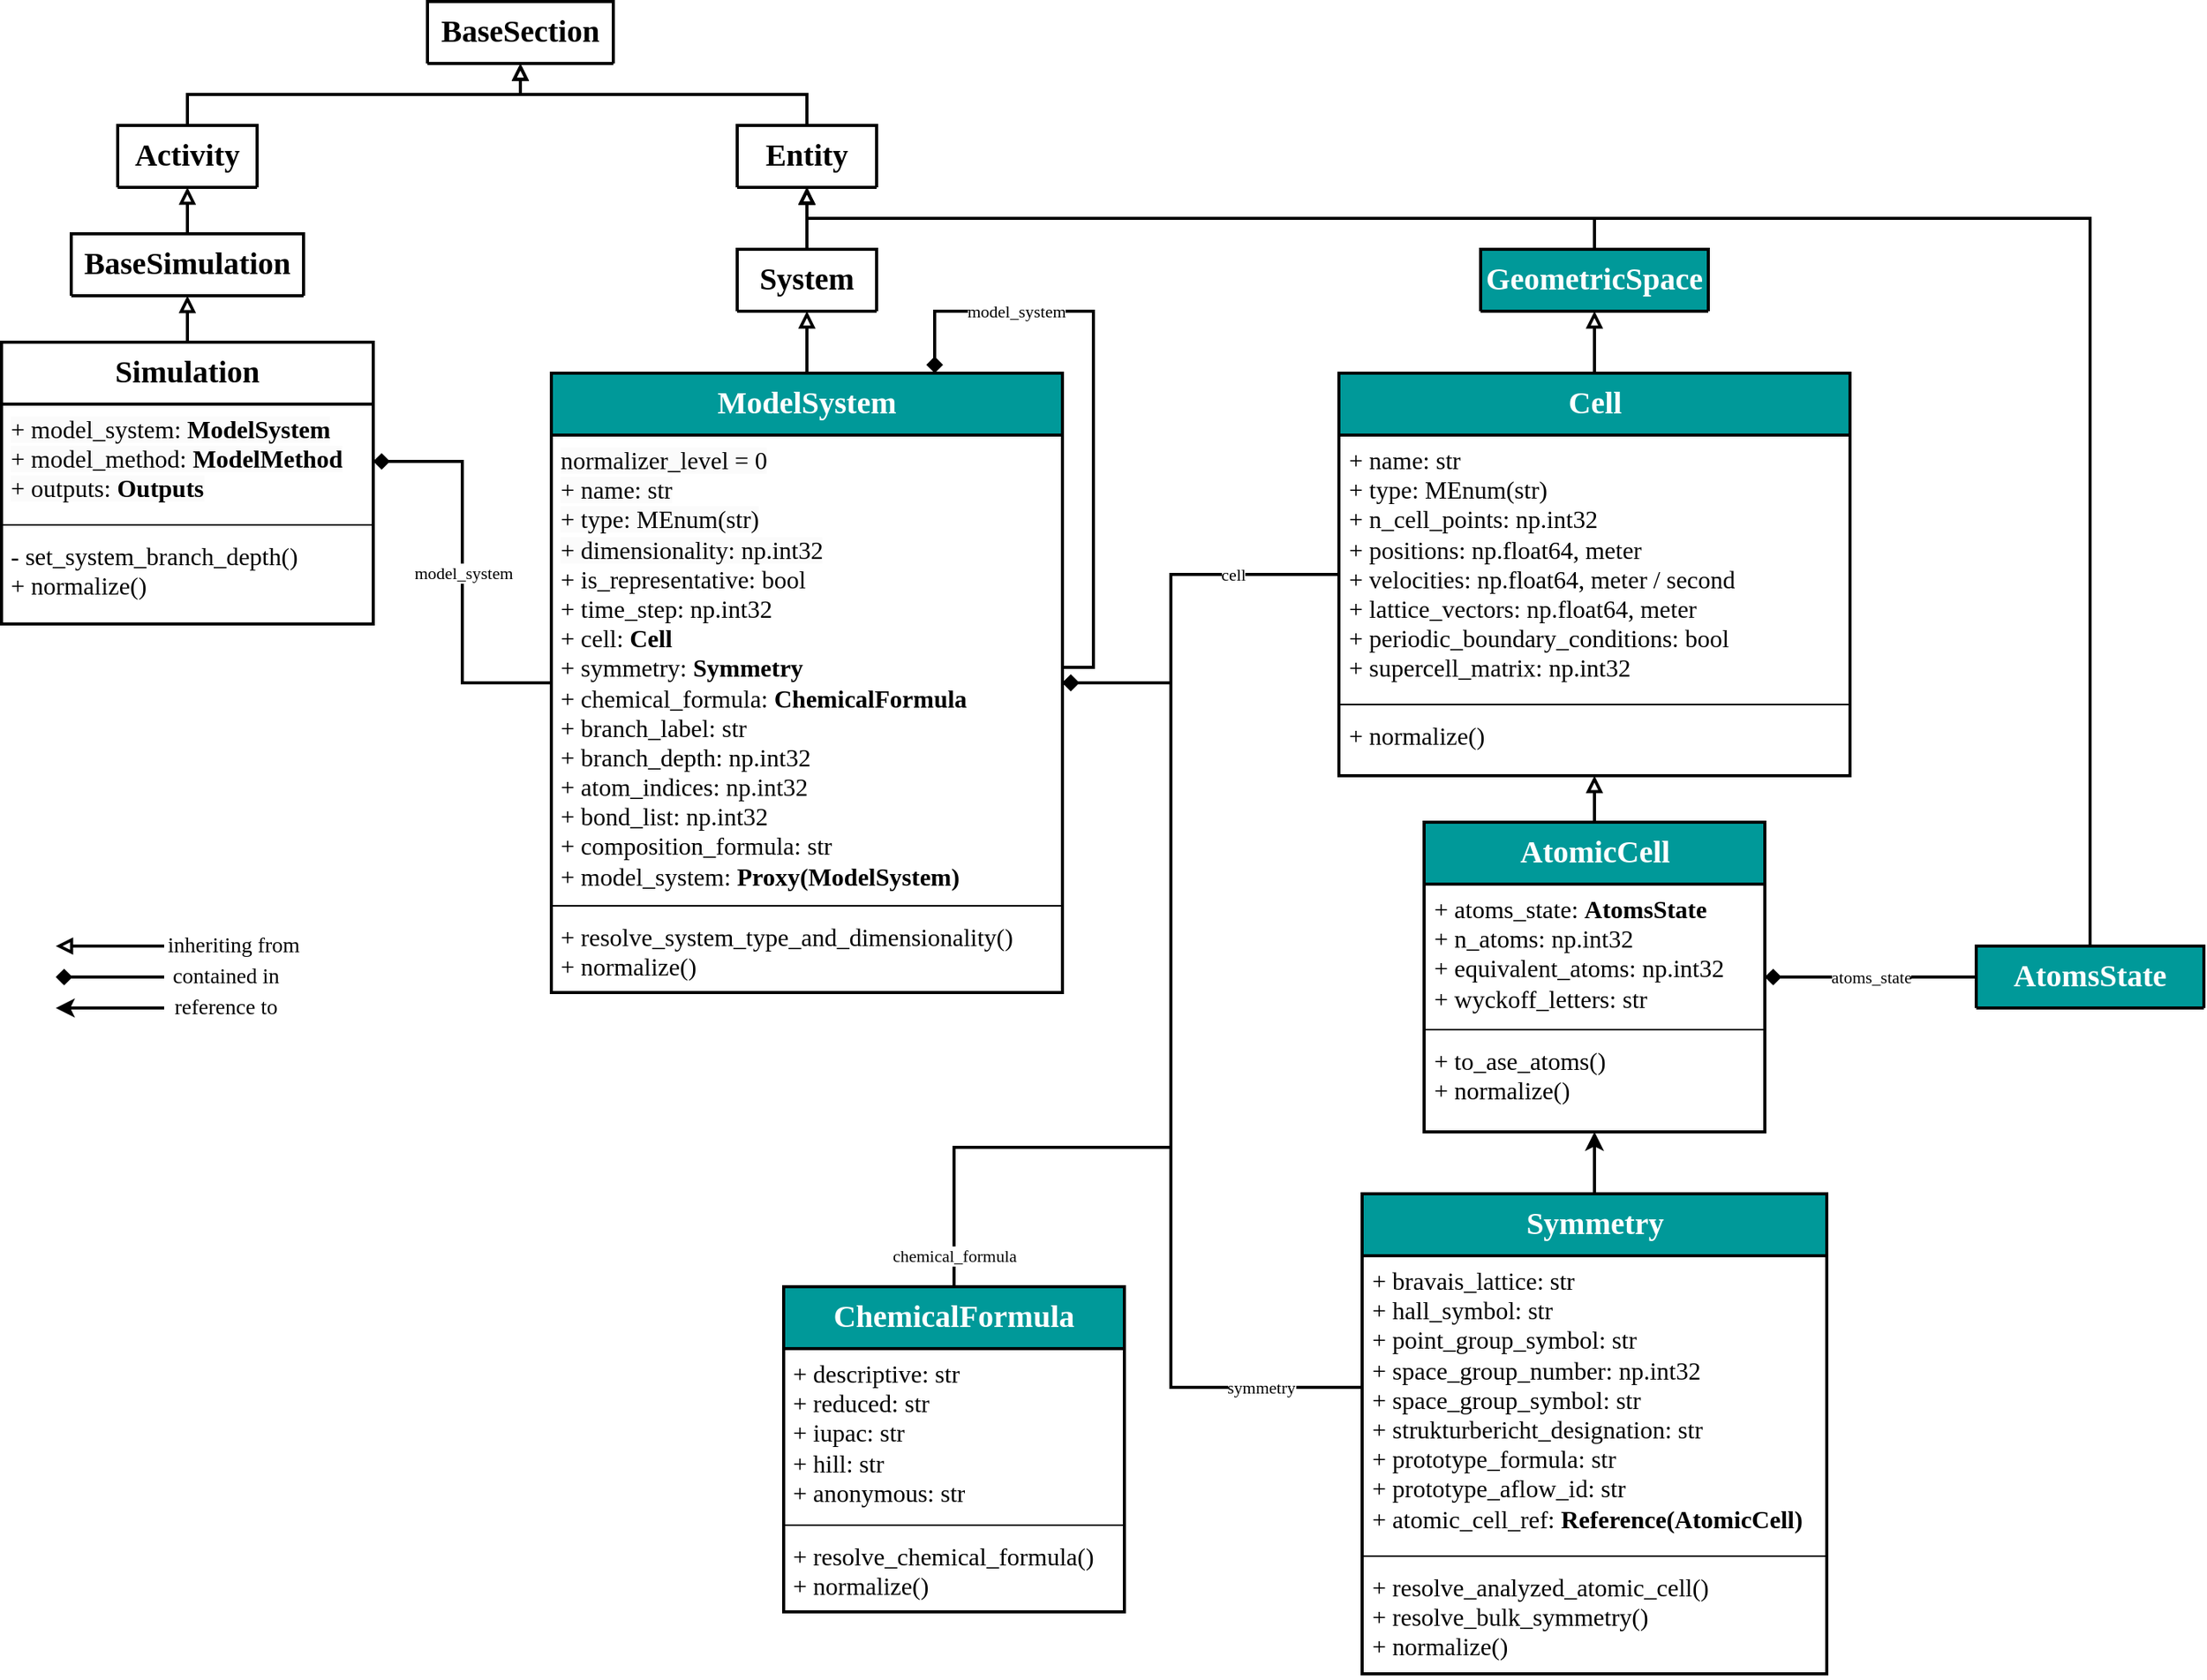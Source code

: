 <mxfile version="24.4.13" type="device">
  <diagram name="Page-1" id="y-7d6MHpmnTL7HZYriRI">
    <mxGraphModel dx="1434" dy="1944" grid="1" gridSize="10" guides="1" tooltips="1" connect="1" arrows="1" fold="1" page="1" pageScale="1" pageWidth="850" pageHeight="1100" math="0" shadow="0">
      <root>
        <mxCell id="0" />
        <mxCell id="1" parent="0" />
        <mxCell id="Eo4oD8oEYdF83mtFnDHt-18" style="edgeStyle=orthogonalEdgeStyle;rounded=0;orthogonalLoop=1;jettySize=auto;html=1;exitX=0.5;exitY=0;exitDx=0;exitDy=0;endArrow=block;endFill=0;fontFamily=Titillium Web;strokeWidth=2;" parent="1" source="Eo4oD8oEYdF83mtFnDHt-19" target="Eo4oD8oEYdF83mtFnDHt-24" edge="1">
          <mxGeometry relative="1" as="geometry" />
        </mxCell>
        <mxCell id="Eo4oD8oEYdF83mtFnDHt-19" value="&lt;font style=&quot;font-size: 20px;&quot;&gt;Activity&lt;/font&gt;" style="swimlane;fontStyle=1;align=center;verticalAlign=top;childLayout=stackLayout;horizontal=1;startSize=40;horizontalStack=0;resizeParent=1;resizeParentMax=0;resizeLast=0;collapsible=1;marginBottom=0;whiteSpace=wrap;html=1;fontFamily=Titillium Web;strokeWidth=2;" parent="1" vertex="1" collapsed="1">
          <mxGeometry x="80" y="80" width="90" height="40" as="geometry">
            <mxRectangle x="340" y="40" width="170" height="176" as="alternateBounds" />
          </mxGeometry>
        </mxCell>
        <mxCell id="Eo4oD8oEYdF83mtFnDHt-20" value="&lt;div style=&quot;font-size: 16px;&quot;&gt;&lt;font style=&quot;font-size: 16px;&quot;&gt;+ datetime: Datetime&lt;/font&gt;&lt;/div&gt;&lt;div style=&quot;font-size: 16px;&quot;&gt;&lt;font style=&quot;font-size: 16px;&quot;&gt;+ method: str&lt;/font&gt;&lt;/div&gt;&lt;div style=&quot;font-size: 16px;&quot;&gt;&lt;font style=&quot;font-size: 16px;&quot;&gt;+ location: str&lt;/font&gt;&lt;/div&gt;&lt;div style=&quot;font-size: 16px;&quot;&gt;&lt;font style=&quot;font-size: 16px;&quot;&gt;+ steps: &lt;b style=&quot;&quot;&gt;ActivityStep&lt;/b&gt;&lt;/font&gt;&lt;br&gt;&lt;/div&gt;" style="text;strokeColor=none;fillColor=none;align=left;verticalAlign=top;spacingLeft=4;spacingRight=4;overflow=hidden;rotatable=0;points=[[0,0.5],[1,0.5]];portConstraint=eastwest;whiteSpace=wrap;html=1;fontFamily=Titillium Web;" parent="Eo4oD8oEYdF83mtFnDHt-19" vertex="1">
          <mxGeometry y="40" width="170" height="94" as="geometry" />
        </mxCell>
        <mxCell id="Eo4oD8oEYdF83mtFnDHt-21" value="" style="line;strokeWidth=2;fillColor=none;align=left;verticalAlign=middle;spacingTop=-1;spacingLeft=3;spacingRight=3;rotatable=0;labelPosition=right;points=[];portConstraint=eastwest;strokeColor=inherit;fontFamily=Titillium Web;" parent="Eo4oD8oEYdF83mtFnDHt-19" vertex="1">
          <mxGeometry y="134" width="170" height="8" as="geometry" />
        </mxCell>
        <mxCell id="Eo4oD8oEYdF83mtFnDHt-22" value="&lt;font style=&quot;font-size: 16px;&quot;&gt;+ normalize()&lt;/font&gt;" style="text;strokeColor=none;fillColor=none;align=left;verticalAlign=top;spacingLeft=4;spacingRight=4;overflow=hidden;rotatable=0;points=[[0,0.5],[1,0.5]];portConstraint=eastwest;whiteSpace=wrap;html=1;fontFamily=Titillium Web;" parent="Eo4oD8oEYdF83mtFnDHt-19" vertex="1">
          <mxGeometry y="142" width="170" height="34" as="geometry" />
        </mxCell>
        <mxCell id="Eo4oD8oEYdF83mtFnDHt-23" style="edgeStyle=orthogonalEdgeStyle;rounded=0;orthogonalLoop=1;jettySize=auto;html=1;entryX=0.5;entryY=1;entryDx=0;entryDy=0;endArrow=block;endFill=0;fontFamily=Titillium Web;exitX=0.5;exitY=0;exitDx=0;exitDy=0;strokeWidth=2;" parent="1" source="Eo4oD8oEYdF83mtFnDHt-28" target="Eo4oD8oEYdF83mtFnDHt-19" edge="1">
          <mxGeometry relative="1" as="geometry">
            <mxPoint x="185" y="350" as="sourcePoint" />
          </mxGeometry>
        </mxCell>
        <mxCell id="Eo4oD8oEYdF83mtFnDHt-24" value="&lt;font style=&quot;font-size: 20px;&quot;&gt;BaseSection&lt;/font&gt;" style="swimlane;fontStyle=1;align=center;verticalAlign=top;childLayout=stackLayout;horizontal=1;startSize=40;horizontalStack=0;resizeParent=1;resizeParentMax=0;resizeLast=0;collapsible=1;marginBottom=0;whiteSpace=wrap;html=1;fontFamily=Titillium Web;strokeWidth=2;" parent="1" vertex="1" collapsed="1">
          <mxGeometry x="280" width="120" height="40" as="geometry">
            <mxRectangle x="160" width="160" height="176" as="alternateBounds" />
          </mxGeometry>
        </mxCell>
        <mxCell id="Eo4oD8oEYdF83mtFnDHt-25" value="&lt;div style=&quot;font-size: 16px;&quot;&gt;&lt;font style=&quot;font-size: 16px;&quot;&gt;+ name: str&lt;/font&gt;&lt;/div&gt;&lt;div style=&quot;font-size: 16px;&quot;&gt;&lt;font style=&quot;font-size: 16px;&quot;&gt;+ datetime: Datetime&lt;/font&gt;&lt;/div&gt;&lt;div style=&quot;font-size: 16px;&quot;&gt;&lt;font style=&quot;font-size: 16px;&quot;&gt;+ lab_id: str&lt;/font&gt;&lt;/div&gt;&lt;div style=&quot;font-size: 16px;&quot;&gt;&lt;font style=&quot;font-size: 16px;&quot;&gt;+ description: str&lt;/font&gt;&lt;br&gt;&lt;/div&gt;" style="text;strokeColor=none;fillColor=none;align=left;verticalAlign=top;spacingLeft=4;spacingRight=4;overflow=hidden;rotatable=0;points=[[0,0.5],[1,0.5]];portConstraint=eastwest;whiteSpace=wrap;html=1;fontFamily=Titillium Web;" parent="Eo4oD8oEYdF83mtFnDHt-24" vertex="1">
          <mxGeometry y="40" width="160" height="94" as="geometry" />
        </mxCell>
        <mxCell id="Eo4oD8oEYdF83mtFnDHt-26" value="" style="line;strokeWidth=2;fillColor=none;align=left;verticalAlign=middle;spacingTop=-1;spacingLeft=3;spacingRight=3;rotatable=0;labelPosition=right;points=[];portConstraint=eastwest;strokeColor=inherit;fontFamily=Titillium Web;" parent="Eo4oD8oEYdF83mtFnDHt-24" vertex="1">
          <mxGeometry y="134" width="160" height="8" as="geometry" />
        </mxCell>
        <mxCell id="Eo4oD8oEYdF83mtFnDHt-27" value="&lt;font style=&quot;font-size: 16px;&quot;&gt;+ normalize()&lt;/font&gt;" style="text;strokeColor=none;fillColor=none;align=left;verticalAlign=top;spacingLeft=4;spacingRight=4;overflow=hidden;rotatable=0;points=[[0,0.5],[1,0.5]];portConstraint=eastwest;whiteSpace=wrap;html=1;fontFamily=Titillium Web;" parent="Eo4oD8oEYdF83mtFnDHt-24" vertex="1">
          <mxGeometry y="142" width="160" height="34" as="geometry" />
        </mxCell>
        <mxCell id="Eo4oD8oEYdF83mtFnDHt-28" value="&lt;font style=&quot;font-size: 20px;&quot;&gt;BaseSimulation&lt;/font&gt;" style="swimlane;fontStyle=1;align=center;verticalAlign=top;childLayout=stackLayout;horizontal=1;startSize=40;horizontalStack=0;resizeParent=1;resizeParentMax=0;resizeLast=0;collapsible=1;marginBottom=0;whiteSpace=wrap;html=1;fontFamily=Titillium Web;strokeWidth=2;" parent="1" vertex="1" collapsed="1">
          <mxGeometry x="50" y="150" width="150" height="40" as="geometry">
            <mxRectangle x="40" y="160" width="200" height="206" as="alternateBounds" />
          </mxGeometry>
        </mxCell>
        <mxCell id="Eo4oD8oEYdF83mtFnDHt-29" value="&lt;div style=&quot;font-size: 16px;&quot;&gt;&lt;font style=&quot;font-size: 16px;&quot;&gt;+ datetime_end: Datetime&lt;/font&gt;&lt;/div&gt;&lt;div style=&quot;font-size: 16px;&quot;&gt;&lt;font style=&quot;font-size: 16px;&quot;&gt;+ cpu1_start: np.float64, s&lt;/font&gt;&lt;/div&gt;&lt;div style=&quot;font-size: 16px;&quot;&gt;&lt;font style=&quot;font-size: 16px;&quot;&gt;+ cpu1_end: np.float64, s&lt;/font&gt;&lt;/div&gt;&lt;div style=&quot;font-size: 16px;&quot;&gt;&lt;font style=&quot;font-size: 16px;&quot;&gt;+ wall_start: np.float64, s&lt;/font&gt;&lt;/div&gt;&lt;div style=&quot;font-size: 16px;&quot;&gt;&lt;font style=&quot;font-size: 16px;&quot;&gt;+ wall_end: np.float64, s&lt;/font&gt;&lt;/div&gt;&lt;div style=&quot;font-size: 16px;&quot;&gt;&lt;font style=&quot;font-size: 16px;&quot;&gt;+ program: &lt;b style=&quot;&quot;&gt;Program&lt;/b&gt;&lt;/font&gt;&lt;br&gt;&lt;/div&gt;" style="text;strokeColor=none;fillColor=none;align=left;verticalAlign=top;spacingLeft=4;spacingRight=4;overflow=hidden;rotatable=0;points=[[0,0.5],[1,0.5]];portConstraint=eastwest;whiteSpace=wrap;html=1;fontFamily=Titillium Web;" parent="Eo4oD8oEYdF83mtFnDHt-28" vertex="1">
          <mxGeometry y="40" width="200" height="124" as="geometry" />
        </mxCell>
        <mxCell id="Eo4oD8oEYdF83mtFnDHt-30" value="" style="line;strokeWidth=2;fillColor=none;align=left;verticalAlign=middle;spacingTop=-1;spacingLeft=3;spacingRight=3;rotatable=0;labelPosition=right;points=[];portConstraint=eastwest;strokeColor=inherit;fontFamily=Titillium Web;" parent="Eo4oD8oEYdF83mtFnDHt-28" vertex="1">
          <mxGeometry y="164" width="200" height="8" as="geometry" />
        </mxCell>
        <mxCell id="Eo4oD8oEYdF83mtFnDHt-31" value="&lt;font style=&quot;font-size: 16px;&quot;&gt;+ normalize()&lt;/font&gt;" style="text;strokeColor=none;fillColor=none;align=left;verticalAlign=top;spacingLeft=4;spacingRight=4;overflow=hidden;rotatable=0;points=[[0,0.5],[1,0.5]];portConstraint=eastwest;whiteSpace=wrap;html=1;fontFamily=Titillium Web;" parent="Eo4oD8oEYdF83mtFnDHt-28" vertex="1">
          <mxGeometry y="172" width="200" height="34" as="geometry" />
        </mxCell>
        <mxCell id="Eo4oD8oEYdF83mtFnDHt-34" value="" style="endArrow=none;html=1;rounded=0;strokeWidth=2;endFill=0;startArrow=block;startFill=0;" parent="1" edge="1">
          <mxGeometry width="50" height="50" relative="1" as="geometry">
            <mxPoint x="40" y="610" as="sourcePoint" />
            <mxPoint x="110" y="610" as="targetPoint" />
          </mxGeometry>
        </mxCell>
        <mxCell id="Eo4oD8oEYdF83mtFnDHt-35" value="&lt;font style=&quot;font-size: 14px;&quot; face=&quot;Titillium Web&quot;&gt;inheriting from&lt;/font&gt;" style="text;html=1;align=center;verticalAlign=middle;whiteSpace=wrap;rounded=0;" parent="1" vertex="1">
          <mxGeometry x="110" y="600" width="90" height="20" as="geometry" />
        </mxCell>
        <mxCell id="Eo4oD8oEYdF83mtFnDHt-36" value="" style="endArrow=none;html=1;rounded=0;strokeWidth=2;endFill=0;startArrow=diamond;startFill=1;" parent="1" edge="1">
          <mxGeometry width="50" height="50" relative="1" as="geometry">
            <mxPoint x="40" y="630" as="sourcePoint" />
            <mxPoint x="110" y="630" as="targetPoint" />
          </mxGeometry>
        </mxCell>
        <mxCell id="Eo4oD8oEYdF83mtFnDHt-37" value="&lt;font style=&quot;font-size: 14px;&quot; face=&quot;Titillium Web&quot;&gt;contained in&lt;/font&gt;" style="text;html=1;align=center;verticalAlign=middle;whiteSpace=wrap;rounded=0;" parent="1" vertex="1">
          <mxGeometry x="110" y="620" width="80" height="20" as="geometry" />
        </mxCell>
        <mxCell id="O3gvgiHZ3PhE2__OoeL2-5" style="edgeStyle=orthogonalEdgeStyle;rounded=0;orthogonalLoop=1;jettySize=auto;html=1;strokeWidth=2;endArrow=block;endFill=0;" parent="1" source="O3gvgiHZ3PhE2__OoeL2-1" target="Eo4oD8oEYdF83mtFnDHt-28" edge="1">
          <mxGeometry relative="1" as="geometry" />
        </mxCell>
        <mxCell id="O3gvgiHZ3PhE2__OoeL2-1" value="&lt;font color=&quot;#000000&quot; style=&quot;font-size: 20px;&quot;&gt;Simulation&lt;/font&gt;" style="swimlane;fontStyle=1;align=center;verticalAlign=top;childLayout=stackLayout;horizontal=1;startSize=40;horizontalStack=0;resizeParent=1;resizeParentMax=0;resizeLast=0;collapsible=1;marginBottom=0;whiteSpace=wrap;html=1;fillColor=none;fontColor=#ffffff;fontFamily=Titillium Web;strokeWidth=2;" parent="1" vertex="1">
          <mxGeometry x="5" y="220" width="240" height="182" as="geometry">
            <mxRectangle x="65" y="291" width="120" height="40" as="alternateBounds" />
          </mxGeometry>
        </mxCell>
        <mxCell id="O3gvgiHZ3PhE2__OoeL2-2" value="&lt;font style=&quot;font-size: 16px;&quot;&gt;&lt;span style=&quot;color: rgb(0, 0, 0); font-family: &amp;quot;Titillium Web&amp;quot;; font-style: normal; font-variant-ligatures: normal; font-variant-caps: normal; font-weight: 400; letter-spacing: normal; orphans: 2; text-align: left; text-indent: 0px; text-transform: none; widows: 2; word-spacing: 0px; -webkit-text-stroke-width: 0px; background-color: rgb(251, 251, 251); text-decoration-thickness: initial; text-decoration-style: initial; text-decoration-color: initial; float: none; display: inline !important;&quot;&gt;+ model_system:&amp;nbsp;&lt;/span&gt;&lt;span style=&quot;border-color: var(--border-color); color: rgb(0, 0, 0); font-family: &amp;quot;Titillium Web&amp;quot;; font-style: normal; font-variant-ligatures: normal; font-variant-caps: normal; letter-spacing: normal; orphans: 2; text-align: left; text-indent: 0px; text-transform: none; widows: 2; word-spacing: 0px; -webkit-text-stroke-width: 0px; background-color: rgb(251, 251, 251); text-decoration-thickness: initial; text-decoration-style: initial; text-decoration-color: initial;&quot;&gt;&lt;b&gt;ModelSystem&lt;/b&gt;&lt;br&gt;+ model_method:&lt;/span&gt;&lt;/font&gt;&lt;span style=&quot;border-color: var(--border-color); color: rgb(0, 0, 0); font-family: &amp;quot;Titillium Web&amp;quot;; font-style: normal; font-variant-ligatures: normal; font-variant-caps: normal; letter-spacing: normal; orphans: 2; text-align: left; text-indent: 0px; text-transform: none; widows: 2; word-spacing: 0px; -webkit-text-stroke-width: 0px; background-color: rgb(251, 251, 251); text-decoration-thickness: initial; text-decoration-style: initial; text-decoration-color: initial; font-size: 16px;&quot;&gt;&lt;font style=&quot;font-size: 16px;&quot;&gt;&lt;b style=&quot;&quot;&gt;&amp;nbsp;&lt;/b&gt;&lt;span style=&quot;border-color: var(--border-color);&quot;&gt;&lt;b&gt;ModelMethod&lt;/b&gt;&lt;br&gt;+ outputs:&lt;/span&gt;&lt;/font&gt;&lt;b style=&quot;font-weight: bold; border-color: var(--border-color);&quot;&gt;&lt;font style=&quot;font-size: 16px;&quot;&gt;&amp;nbsp;&lt;/font&gt;&lt;b style=&quot;border-color: var(--border-color);&quot;&gt;&lt;font style=&quot;font-size: 16px;&quot;&gt;Outputs&lt;/font&gt;&lt;br style=&quot;border-color: var(--border-color);&quot;&gt;&lt;/b&gt;&lt;/b&gt;&lt;/span&gt;" style="text;strokeColor=none;fillColor=none;align=left;verticalAlign=top;spacingLeft=4;spacingRight=4;overflow=hidden;rotatable=0;points=[[0,0.5],[1,0.5]];portConstraint=eastwest;whiteSpace=wrap;html=1;fontFamily=Titillium Web;" parent="O3gvgiHZ3PhE2__OoeL2-1" vertex="1">
          <mxGeometry y="40" width="240" height="74" as="geometry" />
        </mxCell>
        <mxCell id="O3gvgiHZ3PhE2__OoeL2-3" value="" style="line;strokeWidth=1;fillColor=none;align=left;verticalAlign=middle;spacingTop=-1;spacingLeft=3;spacingRight=3;rotatable=0;labelPosition=right;points=[];portConstraint=eastwest;strokeColor=inherit;fontFamily=Titillium Web;" parent="O3gvgiHZ3PhE2__OoeL2-1" vertex="1">
          <mxGeometry y="114" width="240" height="8" as="geometry" />
        </mxCell>
        <mxCell id="O3gvgiHZ3PhE2__OoeL2-4" value="&lt;div style=&quot;font-size: 16px;&quot;&gt;&lt;font style=&quot;font-size: 16px;&quot;&gt;- set_system_branch_depth()&lt;br&gt;&lt;/font&gt;&lt;/div&gt;&lt;div style=&quot;font-size: 16px;&quot;&gt;&lt;font style=&quot;font-size: 16px;&quot;&gt;+ normalize()&lt;/font&gt;&lt;/div&gt;" style="text;strokeColor=none;fillColor=none;align=left;verticalAlign=top;spacingLeft=4;spacingRight=4;overflow=hidden;rotatable=0;points=[[0,0.5],[1,0.5]];portConstraint=eastwest;whiteSpace=wrap;html=1;fontFamily=Titillium Web;" parent="O3gvgiHZ3PhE2__OoeL2-1" vertex="1">
          <mxGeometry y="122" width="240" height="60" as="geometry" />
        </mxCell>
        <mxCell id="-xa2I-5CzvBbWXcxgvTn-14" value="&lt;font face=&quot;Titillium Web&quot;&gt;model_system&lt;/font&gt;" style="edgeStyle=orthogonalEdgeStyle;rounded=0;orthogonalLoop=1;jettySize=auto;html=1;endArrow=diamond;endFill=1;strokeWidth=2;exitX=0;exitY=0.5;exitDx=0;exitDy=0;" parent="1" source="-xa2I-5CzvBbWXcxgvTn-5" target="O3gvgiHZ3PhE2__OoeL2-2" edge="1">
          <mxGeometry relative="1" as="geometry" />
        </mxCell>
        <mxCell id="MlhaIe238cpWW0CKiUwh-11" style="edgeStyle=orthogonalEdgeStyle;rounded=0;orthogonalLoop=1;jettySize=auto;html=1;strokeWidth=2;endArrow=block;endFill=0;" edge="1" parent="1" source="-xa2I-5CzvBbWXcxgvTn-5" target="MlhaIe238cpWW0CKiUwh-7">
          <mxGeometry relative="1" as="geometry" />
        </mxCell>
        <mxCell id="-xa2I-5CzvBbWXcxgvTn-5" value="&lt;font style=&quot;font-size: 20px;&quot;&gt;ModelSystem&lt;/font&gt;" style="swimlane;fontStyle=1;align=center;verticalAlign=top;childLayout=stackLayout;horizontal=1;startSize=40;horizontalStack=0;resizeParent=1;resizeParentMax=0;resizeLast=0;collapsible=1;marginBottom=0;whiteSpace=wrap;html=1;fillColor=#009999;fontColor=#ffffff;fontFamily=Titillium Web;strokeWidth=2;" parent="1" vertex="1">
          <mxGeometry x="360" y="240" width="330" height="400" as="geometry">
            <mxRectangle x="360" y="277" width="147" height="40" as="alternateBounds" />
          </mxGeometry>
        </mxCell>
        <mxCell id="MlhaIe238cpWW0CKiUwh-14" value="&lt;font face=&quot;Titillium Web&quot;&gt;model_system&lt;/font&gt;" style="edgeStyle=orthogonalEdgeStyle;rounded=0;orthogonalLoop=1;jettySize=auto;html=1;exitX=1;exitY=0.5;exitDx=0;exitDy=0;entryX=0.75;entryY=0;entryDx=0;entryDy=0;strokeWidth=2;endArrow=diamond;endFill=1;" edge="1" parent="-xa2I-5CzvBbWXcxgvTn-5" source="-xa2I-5CzvBbWXcxgvTn-6" target="-xa2I-5CzvBbWXcxgvTn-5">
          <mxGeometry x="0.529" relative="1" as="geometry">
            <Array as="points">
              <mxPoint x="350" y="190" />
              <mxPoint x="350" y="-40" />
              <mxPoint x="248" y="-40" />
            </Array>
            <mxPoint as="offset" />
          </mxGeometry>
        </mxCell>
        <mxCell id="-xa2I-5CzvBbWXcxgvTn-6" value="&lt;div&gt;&lt;font style=&quot;font-size: 16px;&quot;&gt;&lt;span style=&quot;color: rgb(0, 0, 0); font-family: &amp;quot;Titillium Web&amp;quot;; font-style: normal; font-variant-ligatures: normal; font-variant-caps: normal; font-weight: 400; letter-spacing: normal; orphans: 2; text-align: left; text-indent: 0px; text-transform: none; widows: 2; word-spacing: 0px; -webkit-text-stroke-width: 0px; background-color: rgb(251, 251, 251); text-decoration-thickness: initial; text-decoration-style: initial; text-decoration-color: initial; float: none; display: inline !important;&quot;&gt;normalizer_level = 0&lt;/span&gt;&lt;/font&gt;&lt;/div&gt;&lt;font style=&quot;font-size: 16px;&quot;&gt;&lt;span style=&quot;color: rgb(0, 0, 0); font-family: &amp;quot;Titillium Web&amp;quot;; font-style: normal; font-variant-ligatures: normal; font-variant-caps: normal; font-weight: 400; letter-spacing: normal; orphans: 2; text-align: left; text-indent: 0px; text-transform: none; widows: 2; word-spacing: 0px; -webkit-text-stroke-width: 0px; background-color: rgb(251, 251, 251); text-decoration-thickness: initial; text-decoration-style: initial; text-decoration-color: initial; float: none; display: inline !important;&quot;&gt;+ name: str&lt;/span&gt;&lt;/font&gt;&lt;span style=&quot;border-color: var(--border-color); color: rgb(0, 0, 0); font-family: &amp;quot;Titillium Web&amp;quot;; font-style: normal; font-variant-ligatures: normal; font-variant-caps: normal; letter-spacing: normal; orphans: 2; text-align: left; text-indent: 0px; text-transform: none; widows: 2; word-spacing: 0px; -webkit-text-stroke-width: 0px; background-color: rgb(251, 251, 251); text-decoration-thickness: initial; text-decoration-style: initial; text-decoration-color: initial; font-size: 16px;&quot;&gt;&lt;b style=&quot;font-weight: bold; border-color: var(--border-color);&quot;&gt;&lt;b style=&quot;border-color: var(--border-color);&quot;&gt;&lt;br style=&quot;border-color: var(--border-color);&quot;&gt;&lt;/b&gt;&lt;/b&gt;&lt;/span&gt;&lt;div&gt;&lt;font style=&quot;font-size: 16px;&quot;&gt;&lt;span style=&quot;color: rgb(0, 0, 0); font-family: &amp;quot;Titillium Web&amp;quot;; font-style: normal; font-variant-ligatures: normal; font-variant-caps: normal; font-weight: 400; letter-spacing: normal; orphans: 2; text-align: left; text-indent: 0px; text-transform: none; widows: 2; word-spacing: 0px; -webkit-text-stroke-width: 0px; background-color: rgb(251, 251, 251); text-decoration-thickness: initial; text-decoration-style: initial; text-decoration-color: initial; float: none; display: inline !important;&quot;&gt;+ type: MEnum(str)&lt;/span&gt;&lt;/font&gt;&lt;/div&gt;&lt;div&gt;&lt;font style=&quot;font-size: 16px;&quot;&gt;&lt;span style=&quot;color: rgb(0, 0, 0); font-family: &amp;quot;Titillium Web&amp;quot;; font-style: normal; font-variant-ligatures: normal; font-variant-caps: normal; font-weight: 400; letter-spacing: normal; orphans: 2; text-align: left; text-indent: 0px; text-transform: none; widows: 2; word-spacing: 0px; -webkit-text-stroke-width: 0px; background-color: rgb(251, 251, 251); text-decoration-thickness: initial; text-decoration-style: initial; text-decoration-color: initial; float: none; display: inline !important;&quot;&gt;+ dimensionality: np.int32&lt;/span&gt;&lt;/font&gt;&lt;/div&gt;&lt;div&gt;&lt;span style=&quot;font-size: 16px;&quot;&gt;+ is_representative: bool&lt;/span&gt;&lt;/div&gt;&lt;div&gt;&lt;span style=&quot;font-size: 16px;&quot;&gt;+ time_step: np.int32&lt;/span&gt;&lt;/div&gt;&lt;div&gt;&lt;span style=&quot;font-size: 16px;&quot;&gt;+ cell: &lt;b&gt;Cell&lt;/b&gt;&lt;/span&gt;&lt;/div&gt;&lt;div&gt;&lt;span style=&quot;font-size: 16px;&quot;&gt;+ symmetry: &lt;b&gt;Symmetry&lt;/b&gt;&lt;/span&gt;&lt;/div&gt;&lt;div&gt;&lt;span style=&quot;font-size: 16px;&quot;&gt;+ chemical_formula: &lt;b&gt;ChemicalFormula&lt;/b&gt;&lt;/span&gt;&lt;/div&gt;&lt;div&gt;&lt;span style=&quot;font-size: 16px;&quot;&gt;+ branch_label: str&lt;/span&gt;&lt;/div&gt;&lt;div&gt;&lt;span style=&quot;font-size: 16px;&quot;&gt;+ branch_depth: np.int32&lt;/span&gt;&lt;/div&gt;&lt;div&gt;&lt;span style=&quot;font-size: 16px;&quot;&gt;+ atom_indices: np.int32&lt;/span&gt;&lt;/div&gt;&lt;div&gt;&lt;span style=&quot;font-size: 16px;&quot;&gt;+ bond_list: np.int32&lt;/span&gt;&lt;/div&gt;&lt;div&gt;&lt;span style=&quot;font-size: 16px;&quot;&gt;+ composition_formula: str&lt;/span&gt;&lt;/div&gt;&lt;div&gt;&lt;span style=&quot;font-size: 16px;&quot;&gt;+ model_system: &lt;b&gt;Proxy(ModelSystem)&lt;/b&gt;&lt;/span&gt;&lt;/div&gt;&lt;div&gt;&lt;span style=&quot;color: rgba(0, 0, 0, 0); font-family: monospace; font-size: 0px; text-wrap: nowrap; background-color: initial;&quot;&gt;+ %3CmxGraphModel%3E%3Croot%3E%3CmxCell%20id%3D%220%22%2F%3E%3CmxCell%20id%3D%221%22%20parent%3D%220%22%2F%3E%3CmxCell%20id%3D%222%22%20value%3D%22%26lt%3Bfont%20style%3D%26quot%3Bfont-size%3A%2020px%3B%26quot%3B%26gt%3BEntity%26lt%3B%2Ffont%26gt%3B%22%20style%3D%22swimlane%3BfontStyle%3D1%3Balign%3Dcenter%3BverticalAlign%3Dtop%3BchildLayout%3DstackLayout%3Bhorizontal%3D1%3BstartSize%3D40%3BhorizontalStack%3D0%3BresizeParent%3D1%3BresizeParentMax%3D0%3BresizeLast%3D0%3Bcollapsible%3D1%3BmarginBottom%3D0%3BwhiteSpace%3Dwrap%3Bhtml%3D1%3BfontFamily%3DTitillium%20Web%3BstrokeWidth%3D2%3B%22%20vertex%3D%221%22%20collapsed%3D%221%22%20parent%3D%221%22%3E%3CmxGeometry%20x%3D%22455%22%20y%3D%2280%22%20width%3D%2290%22%20height%3D%2240%22%20as%3D%22geometry%22%3E%3CmxRectangle%20x%3D%22340%22%20y%3D%2240%22%20width%3D%22170%22%20height%3D%22176%22%20as%3D%22alternateBounds%22%2F%3E%3C%2FmxGeometry%3E%3C%2FmxCell%3E%3CmxCell%20id%3D%223%22%20value%3D%22%26lt%3Bdiv%20style%3D%26quot%3Bfont-size%3A%2016px%3B%26quot%3B%26gt%3B%26lt%3Bfont%20style%3D%26quot%3Bfont-size%3A%2016px%3B%26quot%3B%26gt%3B%2B%20datetime%3A%20Datetime%26lt%3B%2Ffont%26gt%3B%26lt%3B%2Fdiv%26gt%3B%26lt%3Bdiv%20style%3D%26quot%3Bfont-size%3A%2016px%3B%26quot%3B%26gt%3B%26lt%3Bfont%20style%3D%26quot%3Bfont-size%3A%2016px%3B%26quot%3B%26gt%3B%2B%20method%3A%20str%26lt%3B%2Ffont%26gt%3B%26lt%3B%2Fdiv%26gt%3B%26lt%3Bdiv%20style%3D%26quot%3Bfont-size%3A%2016px%3B%26quot%3B%26gt%3B%26lt%3Bfont%20style%3D%26quot%3Bfont-size%3A%2016px%3B%26quot%3B%26gt%3B%2B%20location%3A%20str%26lt%3B%2Ffont%26gt%3B%26lt%3B%2Fdiv%26gt%3B%26lt%3Bdiv%20style%3D%26quot%3Bfont-size%3A%2016px%3B%26quot%3B%26gt%3B%26lt%3Bfont%20style%3D%26quot%3Bfont-size%3A%2016px%3B%26quot%3B%26gt%3B%2B%20steps%3A%20%26lt%3Bb%20style%3D%26quot%3B%26quot%3B%26gt%3BActivityStep%26lt%3B%2Fb%26gt%3B%26lt%3B%2Ffont%26gt%3B%26lt%3Bbr%26gt%3B%26lt%3B%2Fdiv%26gt%3B%22%20style%3D%22text%3BstrokeColor%3Dnone%3BfillColor%3Dnone%3Balign%3Dleft%3BverticalAlign%3Dtop%3BspacingLeft%3D4%3BspacingRight%3D4%3Boverflow%3Dhidden%3Brotatable%3D0%3Bpoints%3D%5B%5B0%2C0.5%5D%2C%5B1%2C0.5%5D%5D%3BportConstraint%3Deastwest%3BwhiteSpace%3Dwrap%3Bhtml%3D1%3BfontFamily%3DTitillium%20Web%3B%22%20vertex%3D%221%22%20parent%3D%222%22%3E%3CmxGeometry%20y%3D%2240%22%20width%3D%22170%22%20height%3D%2294%22%20as%3D%22geometry%22%2F%3E%3C%2FmxCell%3E%3CmxCell%20id%3D%224%22%20value%3D%22%22%20style%3D%22line%3BstrokeWidth%3D2%3BfillColor%3Dnone%3Balign%3Dleft%3BverticalAlign%3Dmiddle%3BspacingTop%3D-1%3BspacingLeft%3D3%3BspacingRight%3D3%3Brotatable%3D0%3BlabelPosition%3Dright%3Bpoints%3D%5B%5D%3BportConstraint%3Deastwest%3BstrokeColor%3Dinherit%3BfontFamily%3DTitillium%20Web%3B%22%20vertex%3D%221%22%20parent%3D%222%22%3E%3CmxGeometry%20y%3D%22134%22%20width%3D%22170%22%20height%3D%228%22%20as%3D%22geometry%22%2F%3E%3C%2FmxCell%3E%3CmxCell%20id%3D%225%22%20value%3D%22%26lt%3Bfont%20style%3D%26quot%3Bfont-size%3A%2016px%3B%26quot%3B%26gt%3B%2B%20normalize()%26lt%3B%2Ffont%26gt%3B%22%20style%3D%22text%3BstrokeColor%3Dnone%3BfillColor%3Dnone%3Balign%3Dleft%3BverticalAlign%3Dtop%3BspacingLeft%3D4%3BspacingRight%3D4%3Boverflow%3Dhidden%3Brotatable%3D0%3Bpoints%3D%5B%5B0%2C0.5%5D%2C%5B1%2C0.5%5D%5D%3BportConstraint%3Deastwest%3BwhiteSpace%3Dwrap%3Bhtml%3D1%3BfontFamily%3DTitillium%20Web%3B%22%20vertex%3D%221%22%20parent%3D%222%22%3E%3CmxGeometry%20y%3D%22142%22%20width%3D%22170%22%20height%3D%2234%22%20as%3D%22geometry%22%2F%3E%3C%2FmxCell%3E%3C%2Froot%3E%3C%2FmxGraphModel%3ECe&lt;/span&gt;&lt;/div&gt;" style="text;strokeColor=none;fillColor=none;align=left;verticalAlign=top;spacingLeft=4;spacingRight=4;overflow=hidden;rotatable=0;points=[[0,0.5],[1,0.5]];portConstraint=eastwest;whiteSpace=wrap;html=1;fontFamily=Titillium Web;" parent="-xa2I-5CzvBbWXcxgvTn-5" vertex="1">
          <mxGeometry y="40" width="330" height="300" as="geometry" />
        </mxCell>
        <mxCell id="-xa2I-5CzvBbWXcxgvTn-7" value="" style="line;strokeWidth=1;fillColor=none;align=left;verticalAlign=middle;spacingTop=-1;spacingLeft=3;spacingRight=3;rotatable=0;labelPosition=right;points=[];portConstraint=eastwest;strokeColor=inherit;fontFamily=Titillium Web;" parent="-xa2I-5CzvBbWXcxgvTn-5" vertex="1">
          <mxGeometry y="340" width="330" height="8" as="geometry" />
        </mxCell>
        <mxCell id="-xa2I-5CzvBbWXcxgvTn-8" value="&lt;div style=&quot;font-size: 16px;&quot;&gt;&lt;span style=&quot;background-color: initial;&quot;&gt;+ resolve_system_type_and_dimensionality()&lt;/span&gt;&lt;/div&gt;&lt;div style=&quot;font-size: 16px;&quot;&gt;&lt;span style=&quot;background-color: initial;&quot;&gt;+ normalize()&lt;/span&gt;&lt;br&gt;&lt;/div&gt;" style="text;strokeColor=none;fillColor=none;align=left;verticalAlign=top;spacingLeft=4;spacingRight=4;overflow=hidden;rotatable=0;points=[[0,0.5],[1,0.5]];portConstraint=eastwest;whiteSpace=wrap;html=1;fontFamily=Titillium Web;" parent="-xa2I-5CzvBbWXcxgvTn-5" vertex="1">
          <mxGeometry y="348" width="330" height="52" as="geometry" />
        </mxCell>
        <mxCell id="SJf9l1WOMlyk7xRIwPWy-48" value="" style="endArrow=none;html=1;rounded=0;strokeWidth=2;endFill=0;startArrow=classic;startFill=1;" parent="1" edge="1">
          <mxGeometry width="50" height="50" relative="1" as="geometry">
            <mxPoint x="40" y="650" as="sourcePoint" />
            <mxPoint x="110" y="650" as="targetPoint" />
          </mxGeometry>
        </mxCell>
        <mxCell id="SJf9l1WOMlyk7xRIwPWy-49" value="&lt;font style=&quot;font-size: 14px;&quot; face=&quot;Titillium Web&quot;&gt;reference to&lt;/font&gt;" style="text;html=1;align=center;verticalAlign=middle;whiteSpace=wrap;rounded=0;" parent="1" vertex="1">
          <mxGeometry x="110" y="640" width="80" height="20" as="geometry" />
        </mxCell>
        <mxCell id="MlhaIe238cpWW0CKiUwh-5" style="edgeStyle=orthogonalEdgeStyle;rounded=0;orthogonalLoop=1;jettySize=auto;html=1;strokeWidth=2;endArrow=block;endFill=0;exitX=0.5;exitY=0;exitDx=0;exitDy=0;" edge="1" parent="1" source="MlhaIe238cpWW0CKiUwh-1" target="Eo4oD8oEYdF83mtFnDHt-24">
          <mxGeometry relative="1" as="geometry">
            <Array as="points">
              <mxPoint x="525" y="60" />
              <mxPoint x="340" y="60" />
            </Array>
          </mxGeometry>
        </mxCell>
        <mxCell id="MlhaIe238cpWW0CKiUwh-1" value="&lt;font style=&quot;font-size: 20px;&quot;&gt;Entity&lt;/font&gt;" style="swimlane;fontStyle=1;align=center;verticalAlign=top;childLayout=stackLayout;horizontal=1;startSize=40;horizontalStack=0;resizeParent=1;resizeParentMax=0;resizeLast=0;collapsible=1;marginBottom=0;whiteSpace=wrap;html=1;fontFamily=Titillium Web;strokeWidth=2;" vertex="1" collapsed="1" parent="1">
          <mxGeometry x="480" y="80" width="90" height="40" as="geometry">
            <mxRectangle x="340" y="40" width="170" height="176" as="alternateBounds" />
          </mxGeometry>
        </mxCell>
        <mxCell id="MlhaIe238cpWW0CKiUwh-2" value="&lt;div style=&quot;font-size: 16px;&quot;&gt;&lt;font style=&quot;font-size: 16px;&quot;&gt;+ datetime: Datetime&lt;/font&gt;&lt;/div&gt;&lt;div style=&quot;font-size: 16px;&quot;&gt;&lt;font style=&quot;font-size: 16px;&quot;&gt;+ method: str&lt;/font&gt;&lt;/div&gt;&lt;div style=&quot;font-size: 16px;&quot;&gt;&lt;font style=&quot;font-size: 16px;&quot;&gt;+ location: str&lt;/font&gt;&lt;/div&gt;&lt;div style=&quot;font-size: 16px;&quot;&gt;&lt;font style=&quot;font-size: 16px;&quot;&gt;+ steps: &lt;b style=&quot;&quot;&gt;ActivityStep&lt;/b&gt;&lt;/font&gt;&lt;br&gt;&lt;/div&gt;" style="text;strokeColor=none;fillColor=none;align=left;verticalAlign=top;spacingLeft=4;spacingRight=4;overflow=hidden;rotatable=0;points=[[0,0.5],[1,0.5]];portConstraint=eastwest;whiteSpace=wrap;html=1;fontFamily=Titillium Web;" vertex="1" parent="MlhaIe238cpWW0CKiUwh-1">
          <mxGeometry y="40" width="170" height="94" as="geometry" />
        </mxCell>
        <mxCell id="MlhaIe238cpWW0CKiUwh-3" value="" style="line;strokeWidth=2;fillColor=none;align=left;verticalAlign=middle;spacingTop=-1;spacingLeft=3;spacingRight=3;rotatable=0;labelPosition=right;points=[];portConstraint=eastwest;strokeColor=inherit;fontFamily=Titillium Web;" vertex="1" parent="MlhaIe238cpWW0CKiUwh-1">
          <mxGeometry y="134" width="170" height="8" as="geometry" />
        </mxCell>
        <mxCell id="MlhaIe238cpWW0CKiUwh-4" value="&lt;font style=&quot;font-size: 16px;&quot;&gt;+ normalize()&lt;/font&gt;" style="text;strokeColor=none;fillColor=none;align=left;verticalAlign=top;spacingLeft=4;spacingRight=4;overflow=hidden;rotatable=0;points=[[0,0.5],[1,0.5]];portConstraint=eastwest;whiteSpace=wrap;html=1;fontFamily=Titillium Web;" vertex="1" parent="MlhaIe238cpWW0CKiUwh-1">
          <mxGeometry y="142" width="170" height="34" as="geometry" />
        </mxCell>
        <mxCell id="MlhaIe238cpWW0CKiUwh-12" style="edgeStyle=orthogonalEdgeStyle;rounded=0;orthogonalLoop=1;jettySize=auto;html=1;strokeWidth=2;endArrow=block;endFill=0;" edge="1" parent="1" source="MlhaIe238cpWW0CKiUwh-7" target="MlhaIe238cpWW0CKiUwh-1">
          <mxGeometry relative="1" as="geometry" />
        </mxCell>
        <mxCell id="MlhaIe238cpWW0CKiUwh-7" value="&lt;font style=&quot;font-size: 20px;&quot;&gt;System&lt;/font&gt;" style="swimlane;fontStyle=1;align=center;verticalAlign=top;childLayout=stackLayout;horizontal=1;startSize=40;horizontalStack=0;resizeParent=1;resizeParentMax=0;resizeLast=0;collapsible=1;marginBottom=0;whiteSpace=wrap;html=1;fontFamily=Titillium Web;strokeWidth=2;" vertex="1" collapsed="1" parent="1">
          <mxGeometry x="480" y="160" width="90" height="40" as="geometry">
            <mxRectangle x="340" y="40" width="170" height="176" as="alternateBounds" />
          </mxGeometry>
        </mxCell>
        <mxCell id="MlhaIe238cpWW0CKiUwh-8" value="&lt;div style=&quot;font-size: 16px;&quot;&gt;&lt;font style=&quot;font-size: 16px;&quot;&gt;+ datetime: Datetime&lt;/font&gt;&lt;/div&gt;&lt;div style=&quot;font-size: 16px;&quot;&gt;&lt;font style=&quot;font-size: 16px;&quot;&gt;+ method: str&lt;/font&gt;&lt;/div&gt;&lt;div style=&quot;font-size: 16px;&quot;&gt;&lt;font style=&quot;font-size: 16px;&quot;&gt;+ location: str&lt;/font&gt;&lt;/div&gt;&lt;div style=&quot;font-size: 16px;&quot;&gt;&lt;font style=&quot;font-size: 16px;&quot;&gt;+ steps: &lt;b style=&quot;&quot;&gt;ActivityStep&lt;/b&gt;&lt;/font&gt;&lt;br&gt;&lt;/div&gt;" style="text;strokeColor=none;fillColor=none;align=left;verticalAlign=top;spacingLeft=4;spacingRight=4;overflow=hidden;rotatable=0;points=[[0,0.5],[1,0.5]];portConstraint=eastwest;whiteSpace=wrap;html=1;fontFamily=Titillium Web;" vertex="1" parent="MlhaIe238cpWW0CKiUwh-7">
          <mxGeometry y="40" width="170" height="94" as="geometry" />
        </mxCell>
        <mxCell id="MlhaIe238cpWW0CKiUwh-9" value="" style="line;strokeWidth=2;fillColor=none;align=left;verticalAlign=middle;spacingTop=-1;spacingLeft=3;spacingRight=3;rotatable=0;labelPosition=right;points=[];portConstraint=eastwest;strokeColor=inherit;fontFamily=Titillium Web;" vertex="1" parent="MlhaIe238cpWW0CKiUwh-7">
          <mxGeometry y="134" width="170" height="8" as="geometry" />
        </mxCell>
        <mxCell id="MlhaIe238cpWW0CKiUwh-10" value="&lt;font style=&quot;font-size: 16px;&quot;&gt;+ normalize()&lt;/font&gt;" style="text;strokeColor=none;fillColor=none;align=left;verticalAlign=top;spacingLeft=4;spacingRight=4;overflow=hidden;rotatable=0;points=[[0,0.5],[1,0.5]];portConstraint=eastwest;whiteSpace=wrap;html=1;fontFamily=Titillium Web;" vertex="1" parent="MlhaIe238cpWW0CKiUwh-7">
          <mxGeometry y="142" width="170" height="34" as="geometry" />
        </mxCell>
        <mxCell id="MlhaIe238cpWW0CKiUwh-28" value="&lt;font face=&quot;Titillium Web&quot;&gt;cell&lt;/font&gt;" style="edgeStyle=orthogonalEdgeStyle;rounded=0;orthogonalLoop=1;jettySize=auto;html=1;strokeWidth=2;endArrow=diamond;endFill=1;" edge="1" parent="1" source="MlhaIe238cpWW0CKiUwh-15" target="-xa2I-5CzvBbWXcxgvTn-5">
          <mxGeometry x="-0.444" relative="1" as="geometry">
            <Array as="points">
              <mxPoint x="760" y="370" />
              <mxPoint x="760" y="440" />
            </Array>
            <mxPoint as="offset" />
          </mxGeometry>
        </mxCell>
        <mxCell id="MlhaIe238cpWW0CKiUwh-43" style="edgeStyle=orthogonalEdgeStyle;rounded=0;orthogonalLoop=1;jettySize=auto;html=1;strokeWidth=2;endArrow=block;endFill=0;" edge="1" parent="1" source="MlhaIe238cpWW0CKiUwh-15" target="MlhaIe238cpWW0CKiUwh-31">
          <mxGeometry relative="1" as="geometry" />
        </mxCell>
        <mxCell id="MlhaIe238cpWW0CKiUwh-15" value="&lt;font style=&quot;font-size: 20px;&quot;&gt;Cell&lt;/font&gt;" style="swimlane;fontStyle=1;align=center;verticalAlign=top;childLayout=stackLayout;horizontal=1;startSize=40;horizontalStack=0;resizeParent=1;resizeParentMax=0;resizeLast=0;collapsible=1;marginBottom=0;whiteSpace=wrap;html=1;fillColor=#009999;fontColor=#ffffff;fontFamily=Titillium Web;strokeWidth=2;" vertex="1" parent="1">
          <mxGeometry x="868.5" y="240" width="330" height="260" as="geometry">
            <mxRectangle x="360" y="277" width="147" height="40" as="alternateBounds" />
          </mxGeometry>
        </mxCell>
        <mxCell id="MlhaIe238cpWW0CKiUwh-17" value="&lt;div&gt;&lt;span style=&quot;font-size: 16px;&quot;&gt;+ name: str&lt;/span&gt;&lt;/div&gt;&lt;div&gt;&lt;span style=&quot;font-size: 16px;&quot;&gt;+ type: MEnum(str)&lt;/span&gt;&lt;/div&gt;&lt;div&gt;&lt;span style=&quot;font-size: 16px;&quot;&gt;+ n_cell_points: np.int32&lt;/span&gt;&lt;/div&gt;&lt;div&gt;&lt;span style=&quot;font-size: 16px;&quot;&gt;+ positions: np.float64, meter&lt;/span&gt;&lt;/div&gt;&lt;div&gt;&lt;span style=&quot;font-size: 16px;&quot;&gt;+ velocities: np.float64, meter / second&lt;/span&gt;&lt;/div&gt;&lt;div&gt;&lt;span style=&quot;font-size: 16px;&quot;&gt;+ lattice_vectors: np.float64, meter&lt;/span&gt;&lt;/div&gt;&lt;div&gt;&lt;span style=&quot;font-size: 16px;&quot;&gt;+ periodic_boundary_conditions: bool&lt;/span&gt;&lt;/div&gt;&lt;div&gt;&lt;span style=&quot;font-size: 16px;&quot;&gt;+ supercell_matrix: np.int32&lt;/span&gt;&lt;/div&gt;" style="text;strokeColor=none;fillColor=none;align=left;verticalAlign=top;spacingLeft=4;spacingRight=4;overflow=hidden;rotatable=0;points=[[0,0.5],[1,0.5]];portConstraint=eastwest;whiteSpace=wrap;html=1;fontFamily=Titillium Web;" vertex="1" parent="MlhaIe238cpWW0CKiUwh-15">
          <mxGeometry y="40" width="330" height="170" as="geometry" />
        </mxCell>
        <mxCell id="MlhaIe238cpWW0CKiUwh-18" value="" style="line;strokeWidth=1;fillColor=none;align=left;verticalAlign=middle;spacingTop=-1;spacingLeft=3;spacingRight=3;rotatable=0;labelPosition=right;points=[];portConstraint=eastwest;strokeColor=inherit;fontFamily=Titillium Web;" vertex="1" parent="MlhaIe238cpWW0CKiUwh-15">
          <mxGeometry y="210" width="330" height="8" as="geometry" />
        </mxCell>
        <mxCell id="MlhaIe238cpWW0CKiUwh-19" value="&lt;div style=&quot;font-size: 16px;&quot;&gt;&lt;span style=&quot;background-color: initial;&quot;&gt;+ normalize()&lt;/span&gt;&lt;br&gt;&lt;/div&gt;" style="text;strokeColor=none;fillColor=none;align=left;verticalAlign=top;spacingLeft=4;spacingRight=4;overflow=hidden;rotatable=0;points=[[0,0.5],[1,0.5]];portConstraint=eastwest;whiteSpace=wrap;html=1;fontFamily=Titillium Web;" vertex="1" parent="MlhaIe238cpWW0CKiUwh-15">
          <mxGeometry y="218" width="330" height="42" as="geometry" />
        </mxCell>
        <mxCell id="MlhaIe238cpWW0CKiUwh-29" value="&lt;font face=&quot;Titillium Web&quot;&gt;symmetry&lt;/font&gt;" style="edgeStyle=orthogonalEdgeStyle;rounded=0;orthogonalLoop=1;jettySize=auto;html=1;strokeWidth=2;endArrow=diamond;endFill=1;" edge="1" parent="1" source="MlhaIe238cpWW0CKiUwh-20" target="-xa2I-5CzvBbWXcxgvTn-5">
          <mxGeometry x="-0.798" relative="1" as="geometry">
            <Array as="points">
              <mxPoint x="760" y="895" />
              <mxPoint x="760" y="440" />
            </Array>
            <mxPoint as="offset" />
          </mxGeometry>
        </mxCell>
        <mxCell id="MlhaIe238cpWW0CKiUwh-49" style="edgeStyle=orthogonalEdgeStyle;rounded=0;orthogonalLoop=1;jettySize=auto;html=1;strokeWidth=2;" edge="1" parent="1" source="MlhaIe238cpWW0CKiUwh-20" target="MlhaIe238cpWW0CKiUwh-35">
          <mxGeometry relative="1" as="geometry" />
        </mxCell>
        <mxCell id="MlhaIe238cpWW0CKiUwh-20" value="&lt;font style=&quot;font-size: 20px;&quot;&gt;Symmetry&lt;/font&gt;" style="swimlane;fontStyle=1;align=center;verticalAlign=top;childLayout=stackLayout;horizontal=1;startSize=40;horizontalStack=0;resizeParent=1;resizeParentMax=0;resizeLast=0;collapsible=1;marginBottom=0;whiteSpace=wrap;html=1;fillColor=#009999;fontColor=#ffffff;fontFamily=Titillium Web;strokeWidth=2;" vertex="1" parent="1">
          <mxGeometry x="883.5" y="770" width="300" height="310" as="geometry">
            <mxRectangle x="360" y="277" width="147" height="40" as="alternateBounds" />
          </mxGeometry>
        </mxCell>
        <mxCell id="MlhaIe238cpWW0CKiUwh-21" value="&lt;div&gt;&lt;span style=&quot;font-size: 16px;&quot;&gt;+ bravais_lattice: str&lt;/span&gt;&lt;/div&gt;&lt;div&gt;&lt;span style=&quot;font-size: 16px;&quot;&gt;+ hall_symbol: str&lt;/span&gt;&lt;/div&gt;&lt;div&gt;&lt;span style=&quot;font-size: 16px;&quot;&gt;+ point_group_symbol: str&lt;/span&gt;&lt;/div&gt;&lt;div&gt;&lt;span style=&quot;font-size: 16px;&quot;&gt;+ space_group_number: np.int32&lt;/span&gt;&lt;/div&gt;&lt;div&gt;&lt;span style=&quot;font-size: 16px;&quot;&gt;+ space_group_symbol: str&lt;/span&gt;&lt;/div&gt;&lt;div&gt;&lt;span style=&quot;font-size: 16px;&quot;&gt;+ strukturbericht_designation: str&lt;/span&gt;&lt;/div&gt;&lt;div&gt;&lt;span style=&quot;font-size: 16px;&quot;&gt;+ prototype_formula: str&lt;/span&gt;&lt;/div&gt;&lt;div&gt;&lt;span style=&quot;font-size: 16px;&quot;&gt;+ prototype_aflow_id: str&lt;/span&gt;&lt;/div&gt;&lt;div&gt;&lt;span style=&quot;font-size: 16px;&quot;&gt;+ atomic_cell_ref: &lt;b&gt;Reference(AtomicCell)&lt;/b&gt;&lt;/span&gt;&lt;/div&gt;" style="text;strokeColor=none;fillColor=none;align=left;verticalAlign=top;spacingLeft=4;spacingRight=4;overflow=hidden;rotatable=0;points=[[0,0.5],[1,0.5]];portConstraint=eastwest;whiteSpace=wrap;html=1;fontFamily=Titillium Web;" vertex="1" parent="MlhaIe238cpWW0CKiUwh-20">
          <mxGeometry y="40" width="300" height="190" as="geometry" />
        </mxCell>
        <mxCell id="MlhaIe238cpWW0CKiUwh-22" value="" style="line;strokeWidth=1;fillColor=none;align=left;verticalAlign=middle;spacingTop=-1;spacingLeft=3;spacingRight=3;rotatable=0;labelPosition=right;points=[];portConstraint=eastwest;strokeColor=inherit;fontFamily=Titillium Web;" vertex="1" parent="MlhaIe238cpWW0CKiUwh-20">
          <mxGeometry y="230" width="300" height="8" as="geometry" />
        </mxCell>
        <mxCell id="MlhaIe238cpWW0CKiUwh-23" value="&lt;div style=&quot;font-size: 16px;&quot;&gt;&lt;span style=&quot;background-color: initial;&quot;&gt;+ resolve_analyzed_atomic_cell()&lt;/span&gt;&lt;/div&gt;&lt;div style=&quot;font-size: 16px;&quot;&gt;&lt;span style=&quot;background-color: initial;&quot;&gt;+ resolve_bulk_symmetry()&lt;/span&gt;&lt;/div&gt;&lt;div style=&quot;font-size: 16px;&quot;&gt;&lt;span style=&quot;background-color: initial;&quot;&gt;+ normalize()&lt;/span&gt;&lt;br&gt;&lt;/div&gt;" style="text;strokeColor=none;fillColor=none;align=left;verticalAlign=top;spacingLeft=4;spacingRight=4;overflow=hidden;rotatable=0;points=[[0,0.5],[1,0.5]];portConstraint=eastwest;whiteSpace=wrap;html=1;fontFamily=Titillium Web;" vertex="1" parent="MlhaIe238cpWW0CKiUwh-20">
          <mxGeometry y="238" width="300" height="72" as="geometry" />
        </mxCell>
        <mxCell id="MlhaIe238cpWW0CKiUwh-30" value="&lt;font face=&quot;Titillium Web&quot;&gt;chemical_formula&lt;/font&gt;" style="edgeStyle=orthogonalEdgeStyle;rounded=0;orthogonalLoop=1;jettySize=auto;html=1;endArrow=diamond;endFill=1;strokeWidth=2;" edge="1" parent="1" source="MlhaIe238cpWW0CKiUwh-24" target="-xa2I-5CzvBbWXcxgvTn-5">
          <mxGeometry x="-0.932" relative="1" as="geometry">
            <Array as="points">
              <mxPoint x="620" y="740" />
              <mxPoint x="760" y="740" />
              <mxPoint x="760" y="440" />
            </Array>
            <mxPoint as="offset" />
          </mxGeometry>
        </mxCell>
        <mxCell id="MlhaIe238cpWW0CKiUwh-24" value="&lt;font style=&quot;font-size: 20px;&quot;&gt;ChemicalFormula&lt;/font&gt;" style="swimlane;fontStyle=1;align=center;verticalAlign=top;childLayout=stackLayout;horizontal=1;startSize=40;horizontalStack=0;resizeParent=1;resizeParentMax=0;resizeLast=0;collapsible=1;marginBottom=0;whiteSpace=wrap;html=1;fillColor=#009999;fontColor=#ffffff;fontFamily=Titillium Web;strokeWidth=2;" vertex="1" parent="1">
          <mxGeometry x="510" y="830" width="220" height="210" as="geometry">
            <mxRectangle x="360" y="277" width="147" height="40" as="alternateBounds" />
          </mxGeometry>
        </mxCell>
        <mxCell id="MlhaIe238cpWW0CKiUwh-25" value="&lt;div&gt;&lt;span style=&quot;font-size: 16px;&quot;&gt;+ descriptive: str&lt;/span&gt;&lt;/div&gt;&lt;div&gt;&lt;span style=&quot;font-size: 16px;&quot;&gt;+ reduced: str&lt;/span&gt;&lt;/div&gt;&lt;div&gt;&lt;span style=&quot;font-size: 16px;&quot;&gt;+ iupac: str&lt;/span&gt;&lt;/div&gt;&lt;div&gt;&lt;span style=&quot;font-size: 16px;&quot;&gt;+ hill: str&lt;/span&gt;&lt;/div&gt;&lt;div&gt;&lt;span style=&quot;font-size: 16px;&quot;&gt;+ anonymous: str&lt;/span&gt;&lt;/div&gt;" style="text;strokeColor=none;fillColor=none;align=left;verticalAlign=top;spacingLeft=4;spacingRight=4;overflow=hidden;rotatable=0;points=[[0,0.5],[1,0.5]];portConstraint=eastwest;whiteSpace=wrap;html=1;fontFamily=Titillium Web;" vertex="1" parent="MlhaIe238cpWW0CKiUwh-24">
          <mxGeometry y="40" width="220" height="110" as="geometry" />
        </mxCell>
        <mxCell id="MlhaIe238cpWW0CKiUwh-26" value="" style="line;strokeWidth=1;fillColor=none;align=left;verticalAlign=middle;spacingTop=-1;spacingLeft=3;spacingRight=3;rotatable=0;labelPosition=right;points=[];portConstraint=eastwest;strokeColor=inherit;fontFamily=Titillium Web;" vertex="1" parent="MlhaIe238cpWW0CKiUwh-24">
          <mxGeometry y="150" width="220" height="8" as="geometry" />
        </mxCell>
        <mxCell id="MlhaIe238cpWW0CKiUwh-27" value="&lt;div style=&quot;font-size: 16px;&quot;&gt;&lt;span style=&quot;background-color: initial;&quot;&gt;+ resolve_chemical_formula()&lt;/span&gt;&lt;/div&gt;&lt;div style=&quot;font-size: 16px;&quot;&gt;&lt;span style=&quot;background-color: initial;&quot;&gt;+ normalize()&lt;/span&gt;&lt;br&gt;&lt;/div&gt;" style="text;strokeColor=none;fillColor=none;align=left;verticalAlign=top;spacingLeft=4;spacingRight=4;overflow=hidden;rotatable=0;points=[[0,0.5],[1,0.5]];portConstraint=eastwest;whiteSpace=wrap;html=1;fontFamily=Titillium Web;" vertex="1" parent="MlhaIe238cpWW0CKiUwh-24">
          <mxGeometry y="158" width="220" height="52" as="geometry" />
        </mxCell>
        <mxCell id="MlhaIe238cpWW0CKiUwh-45" style="edgeStyle=orthogonalEdgeStyle;rounded=0;orthogonalLoop=1;jettySize=auto;html=1;strokeWidth=2;endArrow=block;endFill=0;" edge="1" parent="1" source="MlhaIe238cpWW0CKiUwh-31" target="MlhaIe238cpWW0CKiUwh-1">
          <mxGeometry relative="1" as="geometry">
            <Array as="points">
              <mxPoint x="1034" y="140" />
              <mxPoint x="525" y="140" />
            </Array>
          </mxGeometry>
        </mxCell>
        <mxCell id="MlhaIe238cpWW0CKiUwh-31" value="&lt;font style=&quot;font-size: 20px;&quot;&gt;GeometricSpace&lt;/font&gt;" style="swimlane;fontStyle=1;align=center;verticalAlign=top;childLayout=stackLayout;horizontal=1;startSize=40;horizontalStack=0;resizeParent=1;resizeParentMax=0;resizeLast=0;collapsible=1;marginBottom=0;whiteSpace=wrap;html=1;fillColor=#009999;fontColor=#ffffff;fontFamily=Titillium Web;strokeWidth=2;" vertex="1" collapsed="1" parent="1">
          <mxGeometry x="960" y="160" width="147" height="40" as="geometry">
            <mxRectangle x="885" y="-130" width="300" height="380" as="alternateBounds" />
          </mxGeometry>
        </mxCell>
        <mxCell id="MlhaIe238cpWW0CKiUwh-32" value="&lt;span style=&quot;font-size: 16px;&quot;&gt;+ length_vector_a: np.float64, meter&lt;/span&gt;&lt;br&gt;&lt;div&gt;&lt;span style=&quot;font-size: 16px;&quot;&gt;+ length_vector_b: np.float64, meter&lt;/span&gt;&lt;span style=&quot;font-size: 16px;&quot;&gt;&lt;br&gt;&lt;/span&gt;&lt;/div&gt;&lt;div&gt;&lt;span style=&quot;font-size: 16px;&quot;&gt;+ length_vector_c: np.float64, meter&lt;/span&gt;&lt;span style=&quot;font-size: 16px;&quot;&gt;&lt;br&gt;&lt;/span&gt;&lt;/div&gt;&lt;div&gt;&lt;span style=&quot;font-size: 16px;&quot;&gt;+ angle_vectors_b_c: np.float64, radian&lt;/span&gt;&lt;span style=&quot;font-size: 16px;&quot;&gt;&lt;br&gt;&lt;/span&gt;&lt;/div&gt;&lt;div&gt;&lt;span style=&quot;font-size: 16px;&quot;&gt;+ angle_vectors_a_c: np.float64, radian&lt;/span&gt;&lt;span style=&quot;font-size: 16px;&quot;&gt;&lt;br&gt;&lt;/span&gt;&lt;/div&gt;&lt;div&gt;&lt;span style=&quot;font-size: 16px;&quot;&gt;+ angle_vectors_a_b: np.float64, radian&lt;/span&gt;&lt;span style=&quot;font-size: 16px;&quot;&gt;&lt;br&gt;&lt;/span&gt;&lt;/div&gt;&lt;div&gt;&lt;span style=&quot;font-size: 16px;&quot;&gt;+ volume: np.float64, meter**3&lt;/span&gt;&lt;/div&gt;&lt;div&gt;&lt;span style=&quot;font-size: 16px;&quot;&gt;+ surface_area: np.float64, meter**2&lt;/span&gt;&lt;/div&gt;&lt;div&gt;&lt;span style=&quot;font-size: 16px;&quot;&gt;+ areaL: np.float64, meter**2&lt;/span&gt;&lt;/div&gt;&lt;div&gt;&lt;span style=&quot;font-size: 16px;&quot;&gt;+ length: np.float64, meter&lt;/span&gt;&lt;/div&gt;&lt;div&gt;&lt;span style=&quot;font-size: 16px;&quot;&gt;+ coordinates_system: MEnum(str)&lt;/span&gt;&lt;/div&gt;&lt;div&gt;&lt;span style=&quot;font-size: 16px;&quot;&gt;+ origin_shift: np.float64&lt;/span&gt;&lt;/div&gt;&lt;div&gt;&lt;span style=&quot;font-size: 16px;&quot;&gt;+ transformation_matrix: np.float64&lt;/span&gt;&lt;/div&gt;" style="text;strokeColor=none;fillColor=none;align=left;verticalAlign=top;spacingLeft=4;spacingRight=4;overflow=hidden;rotatable=0;points=[[0,0.5],[1,0.5]];portConstraint=eastwest;whiteSpace=wrap;html=1;fontFamily=Titillium Web;" vertex="1" parent="MlhaIe238cpWW0CKiUwh-31">
          <mxGeometry y="40" width="300" height="270" as="geometry" />
        </mxCell>
        <mxCell id="MlhaIe238cpWW0CKiUwh-33" value="" style="line;strokeWidth=1;fillColor=none;align=left;verticalAlign=middle;spacingTop=-1;spacingLeft=3;spacingRight=3;rotatable=0;labelPosition=right;points=[];portConstraint=eastwest;strokeColor=inherit;fontFamily=Titillium Web;" vertex="1" parent="MlhaIe238cpWW0CKiUwh-31">
          <mxGeometry y="310" width="300" height="8" as="geometry" />
        </mxCell>
        <mxCell id="MlhaIe238cpWW0CKiUwh-34" value="&lt;div style=&quot;font-size: 16px;&quot;&gt;&lt;span style=&quot;background-color: initial;&quot;&gt;+ get_geometric_space_for_atomic_cell()&lt;/span&gt;&lt;/div&gt;&lt;div style=&quot;font-size: 16px;&quot;&gt;&lt;span style=&quot;background-color: initial;&quot;&gt;+ normalize()&lt;/span&gt;&lt;br&gt;&lt;/div&gt;" style="text;strokeColor=none;fillColor=none;align=left;verticalAlign=top;spacingLeft=4;spacingRight=4;overflow=hidden;rotatable=0;points=[[0,0.5],[1,0.5]];portConstraint=eastwest;whiteSpace=wrap;html=1;fontFamily=Titillium Web;" vertex="1" parent="MlhaIe238cpWW0CKiUwh-31">
          <mxGeometry y="318" width="300" height="62" as="geometry" />
        </mxCell>
        <mxCell id="MlhaIe238cpWW0CKiUwh-46" style="edgeStyle=orthogonalEdgeStyle;rounded=0;orthogonalLoop=1;jettySize=auto;html=1;strokeWidth=2;endArrow=block;endFill=0;" edge="1" parent="1" source="MlhaIe238cpWW0CKiUwh-35" target="MlhaIe238cpWW0CKiUwh-15">
          <mxGeometry relative="1" as="geometry" />
        </mxCell>
        <mxCell id="MlhaIe238cpWW0CKiUwh-35" value="&lt;font style=&quot;font-size: 20px;&quot;&gt;AtomicCell&lt;/font&gt;" style="swimlane;fontStyle=1;align=center;verticalAlign=top;childLayout=stackLayout;horizontal=1;startSize=40;horizontalStack=0;resizeParent=1;resizeParentMax=0;resizeLast=0;collapsible=1;marginBottom=0;whiteSpace=wrap;html=1;fillColor=#009999;fontColor=#ffffff;fontFamily=Titillium Web;strokeWidth=2;" vertex="1" parent="1">
          <mxGeometry x="923.5" y="530" width="220" height="200" as="geometry">
            <mxRectangle x="360" y="277" width="147" height="40" as="alternateBounds" />
          </mxGeometry>
        </mxCell>
        <mxCell id="MlhaIe238cpWW0CKiUwh-36" value="&lt;div&gt;&lt;span style=&quot;font-size: 16px;&quot;&gt;+ atoms_state: &lt;b&gt;AtomsState&lt;/b&gt;&lt;/span&gt;&lt;/div&gt;&lt;div&gt;&lt;span style=&quot;font-size: 16px;&quot;&gt;+ n_atoms: np.int32&lt;/span&gt;&lt;/div&gt;&lt;div&gt;&lt;span style=&quot;font-size: 16px;&quot;&gt;+ equivalent_atoms: np.int32&lt;/span&gt;&lt;/div&gt;&lt;div&gt;&lt;span style=&quot;font-size: 16px;&quot;&gt;+ wyckoff_letters: str&lt;/span&gt;&lt;/div&gt;" style="text;strokeColor=none;fillColor=none;align=left;verticalAlign=top;spacingLeft=4;spacingRight=4;overflow=hidden;rotatable=0;points=[[0,0.5],[1,0.5]];portConstraint=eastwest;whiteSpace=wrap;html=1;fontFamily=Titillium Web;" vertex="1" parent="MlhaIe238cpWW0CKiUwh-35">
          <mxGeometry y="40" width="220" height="90" as="geometry" />
        </mxCell>
        <mxCell id="MlhaIe238cpWW0CKiUwh-37" value="" style="line;strokeWidth=1;fillColor=none;align=left;verticalAlign=middle;spacingTop=-1;spacingLeft=3;spacingRight=3;rotatable=0;labelPosition=right;points=[];portConstraint=eastwest;strokeColor=inherit;fontFamily=Titillium Web;" vertex="1" parent="MlhaIe238cpWW0CKiUwh-35">
          <mxGeometry y="130" width="220" height="8" as="geometry" />
        </mxCell>
        <mxCell id="MlhaIe238cpWW0CKiUwh-38" value="&lt;div style=&quot;font-size: 16px;&quot;&gt;&lt;span style=&quot;background-color: initial;&quot;&gt;+ to_ase_atoms()&lt;/span&gt;&lt;/div&gt;&lt;div style=&quot;font-size: 16px;&quot;&gt;&lt;span style=&quot;background-color: initial;&quot;&gt;+ normalize()&lt;/span&gt;&lt;br&gt;&lt;/div&gt;" style="text;strokeColor=none;fillColor=none;align=left;verticalAlign=top;spacingLeft=4;spacingRight=4;overflow=hidden;rotatable=0;points=[[0,0.5],[1,0.5]];portConstraint=eastwest;whiteSpace=wrap;html=1;fontFamily=Titillium Web;" vertex="1" parent="MlhaIe238cpWW0CKiUwh-35">
          <mxGeometry y="138" width="220" height="62" as="geometry" />
        </mxCell>
        <mxCell id="MlhaIe238cpWW0CKiUwh-47" value="&lt;font face=&quot;Titillium Web&quot;&gt;atoms_state&lt;/font&gt;" style="edgeStyle=orthogonalEdgeStyle;rounded=0;orthogonalLoop=1;jettySize=auto;html=1;strokeWidth=2;endArrow=diamond;endFill=1;" edge="1" parent="1" source="MlhaIe238cpWW0CKiUwh-39" target="MlhaIe238cpWW0CKiUwh-35">
          <mxGeometry relative="1" as="geometry" />
        </mxCell>
        <mxCell id="MlhaIe238cpWW0CKiUwh-48" style="edgeStyle=orthogonalEdgeStyle;rounded=0;orthogonalLoop=1;jettySize=auto;html=1;strokeWidth=2;endArrow=block;endFill=0;" edge="1" parent="1" source="MlhaIe238cpWW0CKiUwh-39" target="MlhaIe238cpWW0CKiUwh-1">
          <mxGeometry relative="1" as="geometry">
            <Array as="points">
              <mxPoint x="1354" y="140" />
              <mxPoint x="525" y="140" />
            </Array>
          </mxGeometry>
        </mxCell>
        <mxCell id="MlhaIe238cpWW0CKiUwh-39" value="&lt;font style=&quot;font-size: 20px;&quot;&gt;AtomsState&lt;/font&gt;" style="swimlane;fontStyle=1;align=center;verticalAlign=top;childLayout=stackLayout;horizontal=1;startSize=40;horizontalStack=0;resizeParent=1;resizeParentMax=0;resizeLast=0;collapsible=1;marginBottom=0;whiteSpace=wrap;html=1;fillColor=#009999;fontColor=#ffffff;fontFamily=Titillium Web;strokeWidth=2;" vertex="1" collapsed="1" parent="1">
          <mxGeometry x="1280" y="610" width="147" height="40" as="geometry">
            <mxRectangle x="1260" y="510" width="220" height="200" as="alternateBounds" />
          </mxGeometry>
        </mxCell>
        <mxCell id="MlhaIe238cpWW0CKiUwh-40" value="&lt;div&gt;&lt;span style=&quot;font-size: 16px;&quot;&gt;+ chemical_symbol: MEnum(str)&lt;/span&gt;&lt;/div&gt;&lt;div&gt;&lt;span style=&quot;font-size: 16px;&quot;&gt;+ atomic_number: np.int32&lt;/span&gt;&lt;/div&gt;&lt;div&gt;&lt;span style=&quot;font-size: 16px;&quot;&gt;+ orbitals_state: &lt;b&gt;OrbitalsState&lt;/b&gt;&lt;/span&gt;&lt;/div&gt;&lt;div&gt;&lt;span style=&quot;font-size: 16px;&quot;&gt;+ charge: np.int32&lt;/span&gt;&lt;/div&gt;&lt;div&gt;&lt;span style=&quot;font-size: 16px;&quot;&gt;+ core_hole: &lt;b&gt;CoreHole&lt;/b&gt;&lt;/span&gt;&lt;/div&gt;&lt;div&gt;&lt;span style=&quot;font-size: 16px;&quot;&gt;+ hubbard_interactions: &lt;b&gt;HubbardInteractions&lt;/b&gt;&lt;/span&gt;&lt;/div&gt;" style="text;strokeColor=none;fillColor=none;align=left;verticalAlign=top;spacingLeft=4;spacingRight=4;overflow=hidden;rotatable=0;points=[[0,0.5],[1,0.5]];portConstraint=eastwest;whiteSpace=wrap;html=1;fontFamily=Titillium Web;" vertex="1" parent="MlhaIe238cpWW0CKiUwh-39">
          <mxGeometry y="40" width="220" height="90" as="geometry" />
        </mxCell>
        <mxCell id="MlhaIe238cpWW0CKiUwh-41" value="" style="line;strokeWidth=1;fillColor=none;align=left;verticalAlign=middle;spacingTop=-1;spacingLeft=3;spacingRight=3;rotatable=0;labelPosition=right;points=[];portConstraint=eastwest;strokeColor=inherit;fontFamily=Titillium Web;" vertex="1" parent="MlhaIe238cpWW0CKiUwh-39">
          <mxGeometry y="130" width="220" height="8" as="geometry" />
        </mxCell>
        <mxCell id="MlhaIe238cpWW0CKiUwh-42" value="&lt;div style=&quot;font-size: 16px;&quot;&gt;&lt;span style=&quot;background-color: initial;&quot;&gt;+ resolve_chemical_symbol()&lt;/span&gt;&lt;/div&gt;&lt;div style=&quot;font-size: 16px;&quot;&gt;&lt;span style=&quot;background-color: initial;&quot;&gt;+ resolve_atomic_number()&lt;/span&gt;&lt;/div&gt;&lt;div style=&quot;font-size: 16px;&quot;&gt;&lt;span style=&quot;background-color: initial;&quot;&gt;+ normalize()&lt;/span&gt;&lt;br&gt;&lt;/div&gt;" style="text;strokeColor=none;fillColor=none;align=left;verticalAlign=top;spacingLeft=4;spacingRight=4;overflow=hidden;rotatable=0;points=[[0,0.5],[1,0.5]];portConstraint=eastwest;whiteSpace=wrap;html=1;fontFamily=Titillium Web;" vertex="1" parent="MlhaIe238cpWW0CKiUwh-39">
          <mxGeometry y="138" width="220" height="62" as="geometry" />
        </mxCell>
      </root>
    </mxGraphModel>
  </diagram>
</mxfile>
